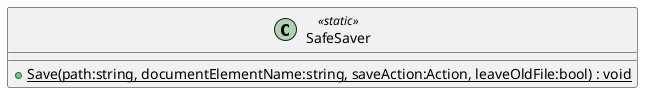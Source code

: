 @startuml
class SafeSaver <<static>> {
    + {static} Save(path:string, documentElementName:string, saveAction:Action, leaveOldFile:bool) : void
}
@enduml
